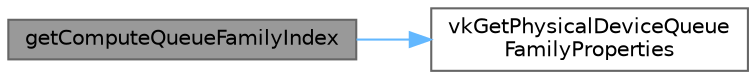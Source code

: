 digraph "getComputeQueueFamilyIndex"
{
 // LATEX_PDF_SIZE
  bgcolor="transparent";
  edge [fontname=Helvetica,fontsize=10,labelfontname=Helvetica,labelfontsize=10];
  node [fontname=Helvetica,fontsize=10,shape=box,height=0.2,width=0.4];
  rankdir="LR";
  Node1 [id="Node000001",label="getComputeQueueFamilyIndex",height=0.2,width=0.4,color="gray40", fillcolor="grey60", style="filled", fontcolor="black",tooltip=" "];
  Node1 -> Node2 [id="edge1_Node000001_Node000002",color="steelblue1",style="solid",tooltip=" "];
  Node2 [id="Node000002",label="vkGetPhysicalDeviceQueue\lFamilyProperties",height=0.2,width=0.4,color="grey40", fillcolor="white", style="filled",URL="$_vulkan_swap_chain_8cpp.html#a2fa2093e3e45cfcdbd1cae85a4d2e186",tooltip=" "];
}
